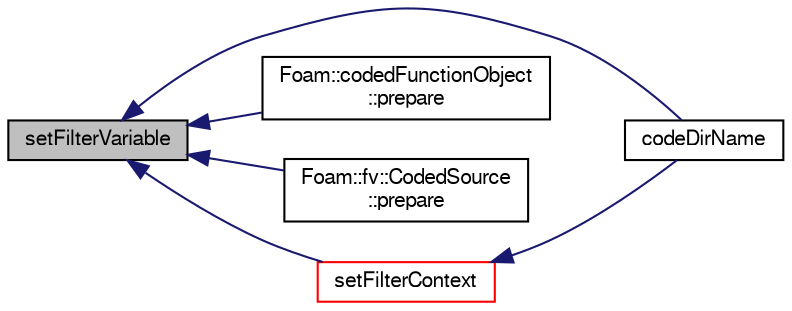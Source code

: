 digraph "setFilterVariable"
{
  bgcolor="transparent";
  edge [fontname="FreeSans",fontsize="10",labelfontname="FreeSans",labelfontsize="10"];
  node [fontname="FreeSans",fontsize="10",shape=record];
  rankdir="LR";
  Node807 [label="setFilterVariable",height=0.2,width=0.4,color="black", fillcolor="grey75", style="filled", fontcolor="black"];
  Node807 -> Node808 [dir="back",color="midnightblue",fontsize="10",style="solid",fontname="FreeSans"];
  Node808 [label="codeDirName",height=0.2,width=0.4,color="black",URL="$a26070.html#a03583b008e55aa52fecb01f0df03b665",tooltip="Return the code-dirname. "];
  Node807 -> Node809 [dir="back",color="midnightblue",fontsize="10",style="solid",fontname="FreeSans"];
  Node809 [label="Foam::codedFunctionObject\l::prepare",height=0.2,width=0.4,color="black",URL="$a28874.html#a3e5eaa0cf8bbdfe6fd43090f0a8d7693",tooltip="adapt the context for the current object "];
  Node807 -> Node810 [dir="back",color="midnightblue",fontsize="10",style="solid",fontname="FreeSans"];
  Node810 [label="Foam::fv::CodedSource\l::prepare",height=0.2,width=0.4,color="black",URL="$a23526.html#a3e5eaa0cf8bbdfe6fd43090f0a8d7693",tooltip="adapt the context for the current object "];
  Node807 -> Node811 [dir="back",color="midnightblue",fontsize="10",style="solid",fontname="FreeSans"];
  Node811 [label="setFilterContext",height=0.2,width=0.4,color="red",URL="$a26070.html#a9fb6decafaa7baafa002326b82315d7c",tooltip="Define filter variables for code, codeInclude, SHA1sum. "];
  Node811 -> Node808 [dir="back",color="midnightblue",fontsize="10",style="solid",fontname="FreeSans"];
}
